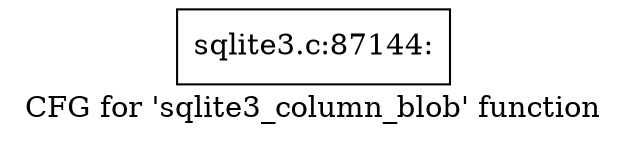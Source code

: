 digraph "CFG for 'sqlite3_column_blob' function" {
	label="CFG for 'sqlite3_column_blob' function";

	Node0x55c0f5cbfe20 [shape=record,label="{sqlite3.c:87144:}"];
}
